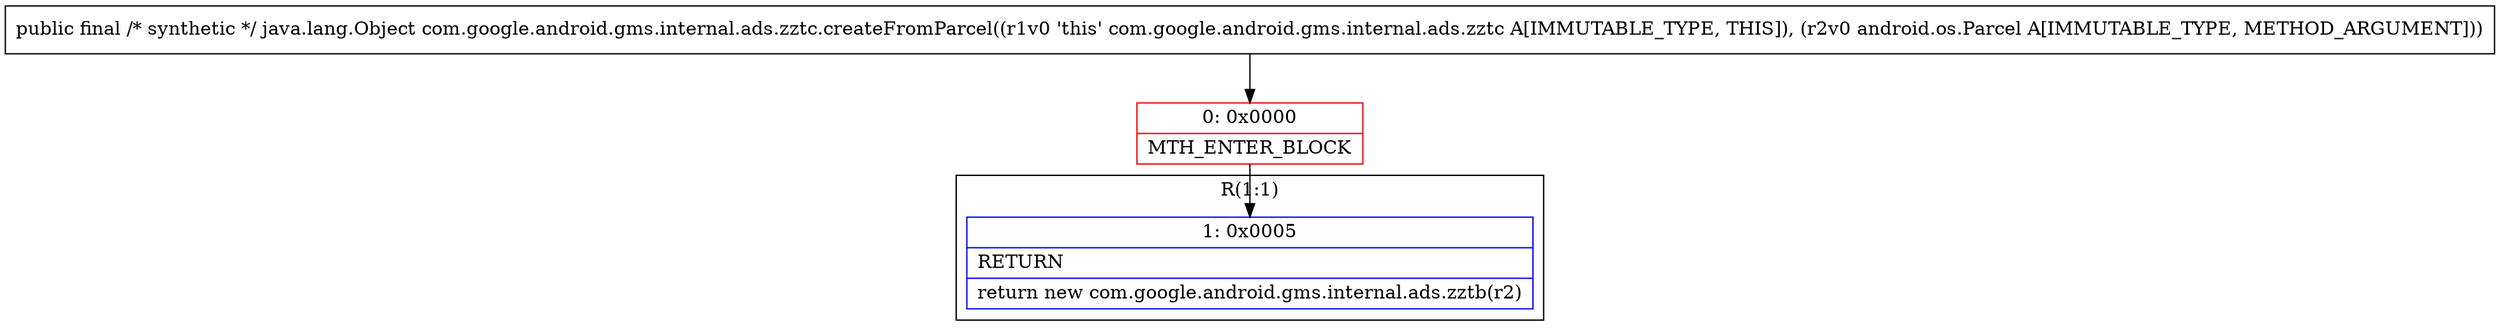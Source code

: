 digraph "CFG forcom.google.android.gms.internal.ads.zztc.createFromParcel(Landroid\/os\/Parcel;)Ljava\/lang\/Object;" {
subgraph cluster_Region_1827402172 {
label = "R(1:1)";
node [shape=record,color=blue];
Node_1 [shape=record,label="{1\:\ 0x0005|RETURN\l|return new com.google.android.gms.internal.ads.zztb(r2)\l}"];
}
Node_0 [shape=record,color=red,label="{0\:\ 0x0000|MTH_ENTER_BLOCK\l}"];
MethodNode[shape=record,label="{public final \/* synthetic *\/ java.lang.Object com.google.android.gms.internal.ads.zztc.createFromParcel((r1v0 'this' com.google.android.gms.internal.ads.zztc A[IMMUTABLE_TYPE, THIS]), (r2v0 android.os.Parcel A[IMMUTABLE_TYPE, METHOD_ARGUMENT])) }"];
MethodNode -> Node_0;
Node_0 -> Node_1;
}

